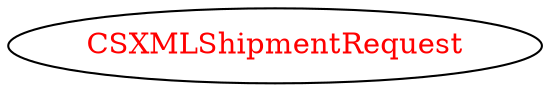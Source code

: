 digraph dependencyGraph {
 concentrate=true;
 ranksep="2.0";
 rankdir="LR"; 
 splines="ortho";
"CSXMLShipmentRequest" [fontcolor="red"];
}
